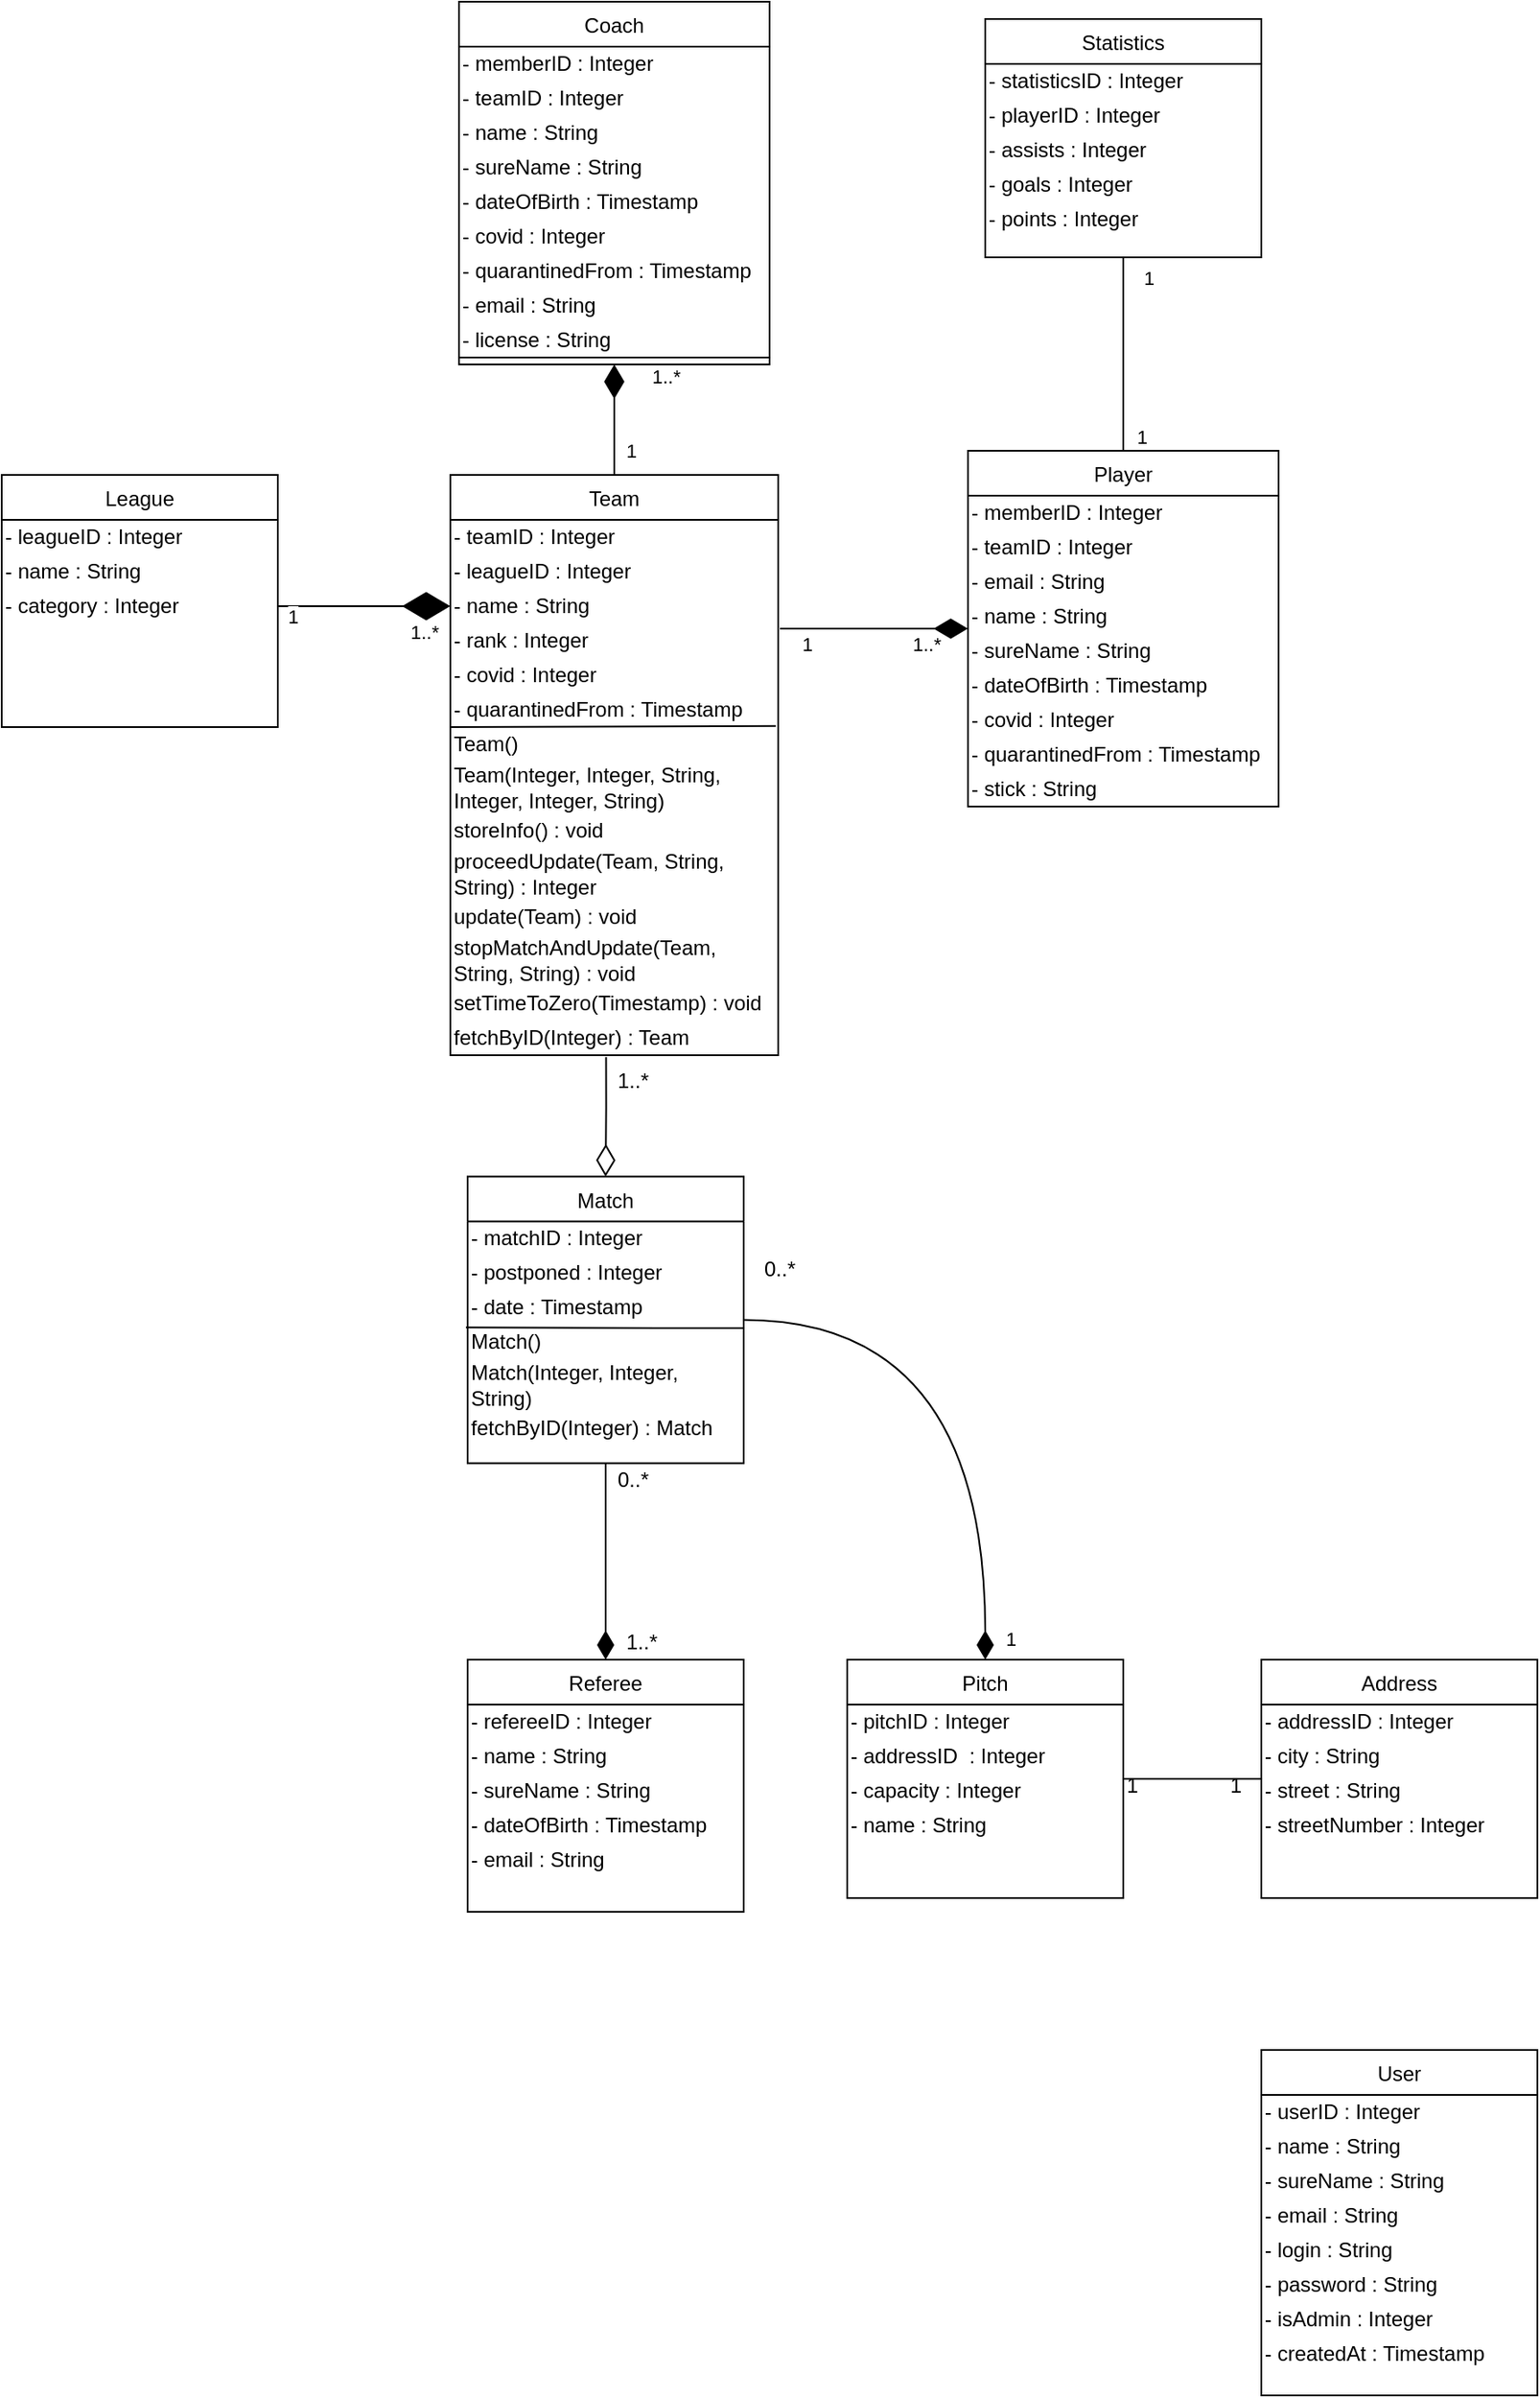 <mxfile version="14.0.0" type="device"><diagram id="LXEm_gDkqXIkEs_rc3Le" name="Page-1"><mxGraphModel dx="1426" dy="1963" grid="1" gridSize="10" guides="1" tooltips="1" connect="1" arrows="1" fold="1" page="1" pageScale="1" pageWidth="827" pageHeight="1169" math="0" shadow="0"><root><mxCell id="0"/><mxCell id="1" parent="0"/><mxCell id="fpQlBE-bcGSnH9Lxu8pe-1" value="" style="edgeStyle=orthogonalEdgeStyle;curved=1;orthogonalLoop=1;jettySize=auto;html=1;endArrow=none;endFill=0;startArrow=diamondThin;startFill=1;startSize=17;align=left;" edge="1" parent="1" source="fpQlBE-bcGSnH9Lxu8pe-4" target="fpQlBE-bcGSnH9Lxu8pe-34"><mxGeometry relative="1" as="geometry"/></mxCell><mxCell id="fpQlBE-bcGSnH9Lxu8pe-2" value="1" style="edgeLabel;html=1;align=left;verticalAlign=middle;resizable=0;points=[];" vertex="1" connectable="0" parent="fpQlBE-bcGSnH9Lxu8pe-1"><mxGeometry x="0.824" y="-1" relative="1" as="geometry"><mxPoint x="6" y="-8.82" as="offset"/></mxGeometry></mxCell><mxCell id="fpQlBE-bcGSnH9Lxu8pe-3" value="1..*" style="edgeLabel;html=1;align=left;verticalAlign=middle;resizable=0;points=[];" vertex="1" connectable="0" parent="fpQlBE-bcGSnH9Lxu8pe-1"><mxGeometry x="-0.779" y="-1" relative="1" as="geometry"><mxPoint x="21" as="offset"/></mxGeometry></mxCell><mxCell id="fpQlBE-bcGSnH9Lxu8pe-4" value="Coach" style="swimlane;fontStyle=0;align=center;verticalAlign=top;childLayout=stackLayout;horizontal=1;startSize=26;horizontalStack=0;resizeParent=1;resizeLast=0;collapsible=1;marginBottom=0;rounded=0;shadow=0;strokeWidth=1;" vertex="1" parent="1"><mxGeometry x="365" y="-40" width="180" height="210" as="geometry"><mxRectangle x="230" y="140" width="160" height="26" as="alternateBounds"/></mxGeometry></mxCell><mxCell id="fpQlBE-bcGSnH9Lxu8pe-5" value="- memberID : Integer" style="text;html=1;align=left;verticalAlign=middle;resizable=0;points=[];autosize=1;" vertex="1" parent="fpQlBE-bcGSnH9Lxu8pe-4"><mxGeometry y="26" width="180" height="20" as="geometry"/></mxCell><mxCell id="fpQlBE-bcGSnH9Lxu8pe-6" value="- teamID : Integer" style="text;html=1;align=left;verticalAlign=middle;resizable=0;points=[];autosize=1;" vertex="1" parent="fpQlBE-bcGSnH9Lxu8pe-4"><mxGeometry y="46" width="180" height="20" as="geometry"/></mxCell><mxCell id="fpQlBE-bcGSnH9Lxu8pe-7" value="- name : String" style="text;html=1;align=left;verticalAlign=middle;resizable=0;points=[];autosize=1;" vertex="1" parent="fpQlBE-bcGSnH9Lxu8pe-4"><mxGeometry y="66" width="180" height="20" as="geometry"/></mxCell><mxCell id="fpQlBE-bcGSnH9Lxu8pe-8" value="- sureName : String" style="text;html=1;align=left;verticalAlign=middle;resizable=0;points=[];autosize=1;" vertex="1" parent="fpQlBE-bcGSnH9Lxu8pe-4"><mxGeometry y="86" width="180" height="20" as="geometry"/></mxCell><mxCell id="fpQlBE-bcGSnH9Lxu8pe-9" value="- dateOfBirth : Timestamp" style="text;html=1;align=left;verticalAlign=middle;resizable=0;points=[];autosize=1;" vertex="1" parent="fpQlBE-bcGSnH9Lxu8pe-4"><mxGeometry y="106" width="180" height="20" as="geometry"/></mxCell><mxCell id="fpQlBE-bcGSnH9Lxu8pe-10" value="- covid : Integer" style="text;html=1;align=left;verticalAlign=middle;resizable=0;points=[];autosize=1;" vertex="1" parent="fpQlBE-bcGSnH9Lxu8pe-4"><mxGeometry y="126" width="180" height="20" as="geometry"/></mxCell><mxCell id="fpQlBE-bcGSnH9Lxu8pe-11" value="- quarantinedFrom : Timestamp" style="text;html=1;align=left;verticalAlign=middle;resizable=0;points=[];autosize=1;" vertex="1" parent="fpQlBE-bcGSnH9Lxu8pe-4"><mxGeometry y="146" width="180" height="20" as="geometry"/></mxCell><mxCell id="fpQlBE-bcGSnH9Lxu8pe-93" value="" style="endArrow=none;html=1;align=left;entryX=1;entryY=0;entryDx=0;entryDy=0;entryPerimeter=0;" edge="1" parent="fpQlBE-bcGSnH9Lxu8pe-4"><mxGeometry width="50" height="50" relative="1" as="geometry"><mxPoint y="206" as="sourcePoint"/><mxPoint x="180" y="206" as="targetPoint"/></mxGeometry></mxCell><mxCell id="fpQlBE-bcGSnH9Lxu8pe-12" value="- email : String" style="text;html=1;align=left;verticalAlign=middle;resizable=0;points=[];autosize=1;" vertex="1" parent="fpQlBE-bcGSnH9Lxu8pe-4"><mxGeometry y="166" width="180" height="20" as="geometry"/></mxCell><mxCell id="fpQlBE-bcGSnH9Lxu8pe-13" value="- license : String" style="text;html=1;align=left;verticalAlign=middle;resizable=0;points=[];autosize=1;perimeterSpacing=1;" vertex="1" parent="fpQlBE-bcGSnH9Lxu8pe-4"><mxGeometry y="186" width="180" height="20" as="geometry"/></mxCell><mxCell id="fpQlBE-bcGSnH9Lxu8pe-14" value="" style="edgeStyle=orthogonalEdgeStyle;orthogonalLoop=1;jettySize=auto;html=1;endArrow=none;endFill=0;startArrow=none;startFill=0;rounded=0;align=left;" edge="1" parent="1" source="fpQlBE-bcGSnH9Lxu8pe-17" target="fpQlBE-bcGSnH9Lxu8pe-26"><mxGeometry relative="1" as="geometry"/></mxCell><mxCell id="fpQlBE-bcGSnH9Lxu8pe-15" value="1" style="edgeLabel;html=1;align=left;verticalAlign=middle;resizable=0;points=[];" vertex="1" connectable="0" parent="fpQlBE-bcGSnH9Lxu8pe-14"><mxGeometry x="-0.85" y="2" relative="1" as="geometry"><mxPoint x="8" as="offset"/></mxGeometry></mxCell><mxCell id="fpQlBE-bcGSnH9Lxu8pe-16" value="1" style="edgeLabel;html=1;align=left;verticalAlign=middle;resizable=0;points=[];" vertex="1" connectable="0" parent="fpQlBE-bcGSnH9Lxu8pe-14"><mxGeometry x="0.883" relative="1" as="geometry"><mxPoint x="10" y="5" as="offset"/></mxGeometry></mxCell><mxCell id="fpQlBE-bcGSnH9Lxu8pe-17" value="Player" style="swimlane;fontStyle=0;align=center;verticalAlign=top;childLayout=stackLayout;horizontal=1;startSize=26;horizontalStack=0;resizeParent=1;resizeLast=0;collapsible=1;marginBottom=0;rounded=0;shadow=0;strokeWidth=1;" vertex="1" parent="1"><mxGeometry x="660" y="220" width="180" height="206" as="geometry"><mxRectangle x="130" y="380" width="160" height="26" as="alternateBounds"/></mxGeometry></mxCell><mxCell id="fpQlBE-bcGSnH9Lxu8pe-18" value="- memberID : Integer" style="text;html=1;align=left;verticalAlign=middle;resizable=0;points=[];autosize=1;" vertex="1" parent="fpQlBE-bcGSnH9Lxu8pe-17"><mxGeometry y="26" width="180" height="20" as="geometry"/></mxCell><mxCell id="fpQlBE-bcGSnH9Lxu8pe-19" value="- teamID : Integer" style="text;html=1;align=left;verticalAlign=middle;resizable=0;points=[];autosize=1;" vertex="1" parent="fpQlBE-bcGSnH9Lxu8pe-17"><mxGeometry y="46" width="180" height="20" as="geometry"/></mxCell><mxCell id="fpQlBE-bcGSnH9Lxu8pe-20" value="- email : String" style="text;html=1;align=left;verticalAlign=middle;resizable=0;points=[];autosize=1;" vertex="1" parent="fpQlBE-bcGSnH9Lxu8pe-17"><mxGeometry y="66" width="180" height="20" as="geometry"/></mxCell><mxCell id="fpQlBE-bcGSnH9Lxu8pe-24" value="- name : String" style="text;html=1;align=left;verticalAlign=middle;resizable=0;points=[];autosize=1;" vertex="1" parent="fpQlBE-bcGSnH9Lxu8pe-17"><mxGeometry y="86" width="180" height="20" as="geometry"/></mxCell><mxCell id="fpQlBE-bcGSnH9Lxu8pe-91" value="- sureName : String" style="text;html=1;align=left;verticalAlign=middle;resizable=0;points=[];autosize=1;" vertex="1" parent="fpQlBE-bcGSnH9Lxu8pe-17"><mxGeometry y="106" width="180" height="20" as="geometry"/></mxCell><mxCell id="fpQlBE-bcGSnH9Lxu8pe-23" value="- dateOfBirth : Timestamp" style="text;html=1;align=left;verticalAlign=middle;resizable=0;points=[];autosize=1;" vertex="1" parent="fpQlBE-bcGSnH9Lxu8pe-17"><mxGeometry y="126" width="180" height="20" as="geometry"/></mxCell><mxCell id="fpQlBE-bcGSnH9Lxu8pe-22" value="- covid : Integer" style="text;html=1;align=left;verticalAlign=middle;resizable=0;points=[];autosize=1;" vertex="1" parent="fpQlBE-bcGSnH9Lxu8pe-17"><mxGeometry y="146" width="180" height="20" as="geometry"/></mxCell><mxCell id="fpQlBE-bcGSnH9Lxu8pe-21" value="- quarantinedFrom : Timestamp" style="text;html=1;align=left;verticalAlign=middle;resizable=0;points=[];autosize=1;" vertex="1" parent="fpQlBE-bcGSnH9Lxu8pe-17"><mxGeometry y="166" width="180" height="20" as="geometry"/></mxCell><mxCell id="fpQlBE-bcGSnH9Lxu8pe-25" value="- stick : String" style="text;html=1;align=left;verticalAlign=middle;resizable=0;points=[];autosize=1;" vertex="1" parent="fpQlBE-bcGSnH9Lxu8pe-17"><mxGeometry y="186" width="180" height="20" as="geometry"/></mxCell><mxCell id="fpQlBE-bcGSnH9Lxu8pe-26" value="Statistics" style="swimlane;fontStyle=0;align=center;verticalAlign=top;childLayout=stackLayout;horizontal=1;startSize=26;horizontalStack=0;resizeParent=1;resizeLast=0;collapsible=1;marginBottom=0;rounded=0;shadow=0;strokeWidth=1;" vertex="1" parent="1"><mxGeometry x="670" y="-30" width="160" height="138" as="geometry"><mxRectangle x="130" y="380" width="160" height="26" as="alternateBounds"/></mxGeometry></mxCell><mxCell id="fpQlBE-bcGSnH9Lxu8pe-27" value="- statisticsID : Integer" style="text;html=1;align=left;verticalAlign=middle;resizable=0;points=[];autosize=1;" vertex="1" parent="fpQlBE-bcGSnH9Lxu8pe-26"><mxGeometry y="26" width="160" height="20" as="geometry"/></mxCell><mxCell id="fpQlBE-bcGSnH9Lxu8pe-28" value="- playerID : Integer" style="text;html=1;align=left;verticalAlign=middle;resizable=0;points=[];autosize=1;" vertex="1" parent="fpQlBE-bcGSnH9Lxu8pe-26"><mxGeometry y="46" width="160" height="20" as="geometry"/></mxCell><mxCell id="fpQlBE-bcGSnH9Lxu8pe-29" value="- assists : Integer" style="text;html=1;align=left;verticalAlign=middle;resizable=0;points=[];autosize=1;" vertex="1" parent="fpQlBE-bcGSnH9Lxu8pe-26"><mxGeometry y="66" width="160" height="20" as="geometry"/></mxCell><mxCell id="fpQlBE-bcGSnH9Lxu8pe-30" value="- goals : Integer" style="text;html=1;align=left;verticalAlign=middle;resizable=0;points=[];autosize=1;" vertex="1" parent="fpQlBE-bcGSnH9Lxu8pe-26"><mxGeometry y="86" width="160" height="20" as="geometry"/></mxCell><mxCell id="fpQlBE-bcGSnH9Lxu8pe-31" value="- points : Integer" style="text;html=1;align=left;verticalAlign=middle;resizable=0;points=[];autosize=1;" vertex="1" parent="fpQlBE-bcGSnH9Lxu8pe-26"><mxGeometry y="106" width="160" height="20" as="geometry"/></mxCell><mxCell id="fpQlBE-bcGSnH9Lxu8pe-32" value="" style="edgeStyle=orthogonalEdgeStyle;orthogonalLoop=1;jettySize=auto;html=1;endArrow=diamondThin;endFill=0;startSize=6;sourcePerimeterSpacing=0;endSize=16;startArrow=none;startFill=0;align=left;rounded=0;exitX=0.475;exitY=1.056;exitDx=0;exitDy=0;exitPerimeter=0;" edge="1" parent="1" source="fpQlBE-bcGSnH9Lxu8pe-107" target="fpQlBE-bcGSnH9Lxu8pe-44"><mxGeometry relative="1" as="geometry"/></mxCell><mxCell id="fpQlBE-bcGSnH9Lxu8pe-33" value="1..*" style="edgeLabel;html=1;align=left;verticalAlign=middle;resizable=0;points=[];" vertex="1" connectable="0" parent="fpQlBE-bcGSnH9Lxu8pe-32"><mxGeometry x="0.684" y="1" relative="1" as="geometry"><mxPoint x="9" y="24.12" as="offset"/></mxGeometry></mxCell><mxCell id="fpQlBE-bcGSnH9Lxu8pe-34" value="Team" style="swimlane;fontStyle=0;align=center;verticalAlign=top;childLayout=stackLayout;horizontal=1;startSize=26;horizontalStack=0;resizeParent=1;resizeLast=0;collapsible=1;marginBottom=0;rounded=0;shadow=0;strokeWidth=1;" vertex="1" parent="1"><mxGeometry x="360" y="234" width="190" height="336" as="geometry"><mxRectangle x="230" y="140" width="160" height="26" as="alternateBounds"/></mxGeometry></mxCell><mxCell id="fpQlBE-bcGSnH9Lxu8pe-35" value="- teamID : Integer" style="text;html=1;align=left;verticalAlign=middle;resizable=0;points=[];autosize=1;" vertex="1" parent="fpQlBE-bcGSnH9Lxu8pe-34"><mxGeometry y="26" width="190" height="20" as="geometry"/></mxCell><mxCell id="fpQlBE-bcGSnH9Lxu8pe-36" value="- leagueID : Integer" style="text;html=1;align=left;verticalAlign=middle;resizable=0;points=[];autosize=1;" vertex="1" parent="fpQlBE-bcGSnH9Lxu8pe-34"><mxGeometry y="46" width="190" height="20" as="geometry"/></mxCell><mxCell id="fpQlBE-bcGSnH9Lxu8pe-37" value="- name : String" style="text;html=1;align=left;verticalAlign=middle;resizable=0;points=[];autosize=1;" vertex="1" parent="fpQlBE-bcGSnH9Lxu8pe-34"><mxGeometry y="66" width="190" height="20" as="geometry"/></mxCell><mxCell id="fpQlBE-bcGSnH9Lxu8pe-38" value="- rank : Integer" style="text;html=1;align=left;verticalAlign=middle;resizable=0;points=[];autosize=1;" vertex="1" parent="fpQlBE-bcGSnH9Lxu8pe-34"><mxGeometry y="86" width="190" height="20" as="geometry"/></mxCell><mxCell id="fpQlBE-bcGSnH9Lxu8pe-39" value="- covid : Integer" style="text;html=1;align=left;verticalAlign=middle;resizable=0;points=[];autosize=1;" vertex="1" parent="fpQlBE-bcGSnH9Lxu8pe-34"><mxGeometry y="106" width="190" height="20" as="geometry"/></mxCell><mxCell id="fpQlBE-bcGSnH9Lxu8pe-99" value="" style="endArrow=none;html=1;align=left;entryX=0.993;entryY=-0.033;entryDx=0;entryDy=0;entryPerimeter=0;" edge="1" parent="fpQlBE-bcGSnH9Lxu8pe-34" target="fpQlBE-bcGSnH9Lxu8pe-96"><mxGeometry width="50" height="50" relative="1" as="geometry"><mxPoint y="146" as="sourcePoint"/><mxPoint x="50" y="96" as="targetPoint"/></mxGeometry></mxCell><mxCell id="fpQlBE-bcGSnH9Lxu8pe-40" value="- quarantinedFrom : Timestamp" style="text;html=1;align=left;verticalAlign=middle;resizable=0;points=[];autosize=1;" vertex="1" parent="fpQlBE-bcGSnH9Lxu8pe-34"><mxGeometry y="126" width="190" height="20" as="geometry"/></mxCell><mxCell id="fpQlBE-bcGSnH9Lxu8pe-96" value="Team()" style="text;html=1;align=left;verticalAlign=middle;resizable=0;points=[];autosize=1;" vertex="1" parent="fpQlBE-bcGSnH9Lxu8pe-34"><mxGeometry y="146" width="190" height="20" as="geometry"/></mxCell><mxCell id="fpQlBE-bcGSnH9Lxu8pe-95" value="Team(Integer, Integer, String, &lt;br&gt;Integer, Integer, String)" style="text;html=1;align=left;verticalAlign=middle;resizable=0;points=[];autosize=1;" vertex="1" parent="fpQlBE-bcGSnH9Lxu8pe-34"><mxGeometry y="166" width="190" height="30" as="geometry"/></mxCell><mxCell id="fpQlBE-bcGSnH9Lxu8pe-102" value="storeInfo() : void" style="text;html=1;align=left;verticalAlign=middle;resizable=0;points=[];autosize=1;" vertex="1" parent="fpQlBE-bcGSnH9Lxu8pe-34"><mxGeometry y="196" width="190" height="20" as="geometry"/></mxCell><mxCell id="fpQlBE-bcGSnH9Lxu8pe-103" value="proceedUpdate(Team, String, &lt;br&gt;String) : Integer" style="text;html=1;align=left;verticalAlign=middle;resizable=0;points=[];autosize=1;" vertex="1" parent="fpQlBE-bcGSnH9Lxu8pe-34"><mxGeometry y="216" width="190" height="30" as="geometry"/></mxCell><mxCell id="fpQlBE-bcGSnH9Lxu8pe-104" value="update(Team) : void" style="text;html=1;align=left;verticalAlign=middle;resizable=0;points=[];autosize=1;" vertex="1" parent="fpQlBE-bcGSnH9Lxu8pe-34"><mxGeometry y="246" width="190" height="20" as="geometry"/></mxCell><mxCell id="fpQlBE-bcGSnH9Lxu8pe-105" value="stopMatchAndUpdate(Team,&lt;br&gt;String, String) : void" style="text;html=1;align=left;verticalAlign=middle;resizable=0;points=[];autosize=1;" vertex="1" parent="fpQlBE-bcGSnH9Lxu8pe-34"><mxGeometry y="266" width="190" height="30" as="geometry"/></mxCell><mxCell id="fpQlBE-bcGSnH9Lxu8pe-106" value="setTimeToZero(Timestamp) : void" style="text;html=1;align=left;verticalAlign=middle;resizable=0;points=[];autosize=1;" vertex="1" parent="fpQlBE-bcGSnH9Lxu8pe-34"><mxGeometry y="296" width="190" height="20" as="geometry"/></mxCell><mxCell id="fpQlBE-bcGSnH9Lxu8pe-107" value="fetchByID(Integer) : Team" style="text;html=1;align=left;verticalAlign=middle;resizable=0;points=[];autosize=1;" vertex="1" parent="fpQlBE-bcGSnH9Lxu8pe-34"><mxGeometry y="316" width="190" height="20" as="geometry"/></mxCell><mxCell id="fpQlBE-bcGSnH9Lxu8pe-41" value="" style="edgeStyle=orthogonalEdgeStyle;curved=1;orthogonalLoop=1;jettySize=auto;html=1;endArrow=diamondThin;endFill=1;startSize=14;endSize=14;startArrow=none;startFill=0;align=left;" edge="1" parent="1" source="fpQlBE-bcGSnH9Lxu8pe-44" target="fpQlBE-bcGSnH9Lxu8pe-49"><mxGeometry relative="1" as="geometry"/></mxCell><mxCell id="fpQlBE-bcGSnH9Lxu8pe-42" value="1" style="edgeLabel;html=1;align=left;verticalAlign=middle;resizable=0;points=[];" vertex="1" connectable="0" parent="fpQlBE-bcGSnH9Lxu8pe-41"><mxGeometry x="0.924" y="-1" relative="1" as="geometry"><mxPoint x="10.97" as="offset"/></mxGeometry></mxCell><mxCell id="fpQlBE-bcGSnH9Lxu8pe-43" value="" style="edgeStyle=orthogonalEdgeStyle;rounded=0;orthogonalLoop=1;jettySize=auto;html=1;endArrow=diamondThin;endFill=1;endSize=14;align=left;" edge="1" parent="1" source="fpQlBE-bcGSnH9Lxu8pe-44" target="fpQlBE-bcGSnH9Lxu8pe-54"><mxGeometry relative="1" as="geometry"/></mxCell><mxCell id="fpQlBE-bcGSnH9Lxu8pe-44" value="Match" style="swimlane;fontStyle=0;align=center;verticalAlign=top;childLayout=stackLayout;horizontal=1;startSize=26;horizontalStack=0;resizeParent=1;resizeLast=0;collapsible=1;marginBottom=0;rounded=0;shadow=0;strokeWidth=1;" vertex="1" parent="1"><mxGeometry x="370" y="640.3" width="160" height="166" as="geometry"><mxRectangle x="230" y="140" width="160" height="26" as="alternateBounds"/></mxGeometry></mxCell><mxCell id="fpQlBE-bcGSnH9Lxu8pe-45" value="- matchID : Integer" style="text;html=1;align=left;verticalAlign=middle;resizable=0;points=[];autosize=1;" vertex="1" parent="fpQlBE-bcGSnH9Lxu8pe-44"><mxGeometry y="26" width="160" height="20" as="geometry"/></mxCell><mxCell id="fpQlBE-bcGSnH9Lxu8pe-46" value="- postponed : Integer" style="text;html=1;align=left;verticalAlign=middle;resizable=0;points=[];autosize=1;" vertex="1" parent="fpQlBE-bcGSnH9Lxu8pe-44"><mxGeometry y="46" width="160" height="20" as="geometry"/></mxCell><mxCell id="fpQlBE-bcGSnH9Lxu8pe-47" value="- date : Timestamp" style="text;html=1;align=left;verticalAlign=middle;resizable=0;points=[];autosize=1;" vertex="1" parent="fpQlBE-bcGSnH9Lxu8pe-44"><mxGeometry y="66" width="160" height="20" as="geometry"/></mxCell><mxCell id="fpQlBE-bcGSnH9Lxu8pe-108" value="" style="endArrow=none;html=1;align=left;exitX=-0.006;exitY=1.064;exitDx=0;exitDy=0;exitPerimeter=0;" edge="1" parent="fpQlBE-bcGSnH9Lxu8pe-44" source="fpQlBE-bcGSnH9Lxu8pe-47"><mxGeometry width="50" height="50" relative="1" as="geometry"><mxPoint x="110" y="129.7" as="sourcePoint"/><mxPoint x="160" y="87.7" as="targetPoint"/><Array as="points"><mxPoint x="130" y="87.7"/></Array></mxGeometry></mxCell><mxCell id="fpQlBE-bcGSnH9Lxu8pe-109" value="Match()" style="text;html=1;align=left;verticalAlign=middle;resizable=0;points=[];autosize=1;" vertex="1" parent="fpQlBE-bcGSnH9Lxu8pe-44"><mxGeometry y="86" width="160" height="20" as="geometry"/></mxCell><mxCell id="fpQlBE-bcGSnH9Lxu8pe-110" value="Match(Integer, Integer,&lt;br&gt;String)" style="text;html=1;align=left;verticalAlign=middle;resizable=0;points=[];autosize=1;" vertex="1" parent="fpQlBE-bcGSnH9Lxu8pe-44"><mxGeometry y="106" width="160" height="30" as="geometry"/></mxCell><mxCell id="fpQlBE-bcGSnH9Lxu8pe-111" value="fetchByID(Integer) : Match" style="text;html=1;align=left;verticalAlign=middle;resizable=0;points=[];autosize=1;" vertex="1" parent="fpQlBE-bcGSnH9Lxu8pe-44"><mxGeometry y="136" width="160" height="20" as="geometry"/></mxCell><mxCell id="fpQlBE-bcGSnH9Lxu8pe-48" value="" style="edgeStyle=orthogonalEdgeStyle;rounded=0;orthogonalLoop=1;jettySize=auto;html=1;endArrow=none;endFill=0;startArrow=none;startFill=0;align=left;" edge="1" parent="1" source="fpQlBE-bcGSnH9Lxu8pe-49" target="fpQlBE-bcGSnH9Lxu8pe-60"><mxGeometry relative="1" as="geometry"/></mxCell><mxCell id="fpQlBE-bcGSnH9Lxu8pe-49" value="Pitch" style="swimlane;fontStyle=0;align=center;verticalAlign=top;childLayout=stackLayout;horizontal=1;startSize=26;horizontalStack=0;resizeParent=1;resizeLast=0;collapsible=1;marginBottom=0;rounded=0;shadow=0;strokeWidth=1;" vertex="1" parent="1"><mxGeometry x="590" y="920" width="160" height="138" as="geometry"><mxRectangle x="230" y="140" width="160" height="26" as="alternateBounds"/></mxGeometry></mxCell><mxCell id="fpQlBE-bcGSnH9Lxu8pe-50" value="- pitchID : Integer" style="text;html=1;align=left;verticalAlign=middle;resizable=0;points=[];autosize=1;" vertex="1" parent="fpQlBE-bcGSnH9Lxu8pe-49"><mxGeometry y="26" width="160" height="20" as="geometry"/></mxCell><mxCell id="fpQlBE-bcGSnH9Lxu8pe-51" value="- addressID&amp;nbsp; : Integer" style="text;html=1;align=left;verticalAlign=middle;resizable=0;points=[];autosize=1;" vertex="1" parent="fpQlBE-bcGSnH9Lxu8pe-49"><mxGeometry y="46" width="160" height="20" as="geometry"/></mxCell><mxCell id="fpQlBE-bcGSnH9Lxu8pe-52" value="- capacity : Integer" style="text;html=1;align=left;verticalAlign=middle;resizable=0;points=[];autosize=1;" vertex="1" parent="fpQlBE-bcGSnH9Lxu8pe-49"><mxGeometry y="66" width="160" height="20" as="geometry"/></mxCell><mxCell id="fpQlBE-bcGSnH9Lxu8pe-53" value="- name : String" style="text;html=1;align=left;verticalAlign=middle;resizable=0;points=[];autosize=1;" vertex="1" parent="fpQlBE-bcGSnH9Lxu8pe-49"><mxGeometry y="86" width="160" height="20" as="geometry"/></mxCell><mxCell id="fpQlBE-bcGSnH9Lxu8pe-54" value="Referee" style="swimlane;fontStyle=0;align=center;verticalAlign=top;childLayout=stackLayout;horizontal=1;startSize=26;horizontalStack=0;resizeParent=1;resizeLast=0;collapsible=1;marginBottom=0;rounded=0;shadow=0;strokeWidth=1;" vertex="1" parent="1"><mxGeometry x="370" y="920" width="160" height="146" as="geometry"><mxRectangle x="230" y="140" width="160" height="26" as="alternateBounds"/></mxGeometry></mxCell><mxCell id="fpQlBE-bcGSnH9Lxu8pe-55" value="- refereeID : Integer" style="text;html=1;align=left;verticalAlign=middle;resizable=0;points=[];autosize=1;" vertex="1" parent="fpQlBE-bcGSnH9Lxu8pe-54"><mxGeometry y="26" width="160" height="20" as="geometry"/></mxCell><mxCell id="fpQlBE-bcGSnH9Lxu8pe-56" value="- name : String" style="text;html=1;align=left;verticalAlign=middle;resizable=0;points=[];autosize=1;" vertex="1" parent="fpQlBE-bcGSnH9Lxu8pe-54"><mxGeometry y="46" width="160" height="20" as="geometry"/></mxCell><mxCell id="fpQlBE-bcGSnH9Lxu8pe-57" value="- sureName : String" style="text;html=1;align=left;verticalAlign=middle;resizable=0;points=[];autosize=1;" vertex="1" parent="fpQlBE-bcGSnH9Lxu8pe-54"><mxGeometry y="66" width="160" height="20" as="geometry"/></mxCell><mxCell id="fpQlBE-bcGSnH9Lxu8pe-58" value="- dateOfBirth : Timestamp" style="text;html=1;align=left;verticalAlign=middle;resizable=0;points=[];autosize=1;" vertex="1" parent="fpQlBE-bcGSnH9Lxu8pe-54"><mxGeometry y="86" width="160" height="20" as="geometry"/></mxCell><mxCell id="fpQlBE-bcGSnH9Lxu8pe-59" value="- email : String" style="text;html=1;align=left;verticalAlign=middle;resizable=0;points=[];autosize=1;" vertex="1" parent="fpQlBE-bcGSnH9Lxu8pe-54"><mxGeometry y="106" width="160" height="20" as="geometry"/></mxCell><mxCell id="fpQlBE-bcGSnH9Lxu8pe-60" value="Address" style="swimlane;fontStyle=0;align=center;verticalAlign=top;childLayout=stackLayout;horizontal=1;startSize=26;horizontalStack=0;resizeParent=1;resizeLast=0;collapsible=1;marginBottom=0;rounded=0;shadow=0;strokeWidth=1;" vertex="1" parent="1"><mxGeometry x="830" y="920" width="160" height="138" as="geometry"><mxRectangle x="230" y="140" width="160" height="26" as="alternateBounds"/></mxGeometry></mxCell><mxCell id="fpQlBE-bcGSnH9Lxu8pe-61" value="- addressID : Integer" style="text;html=1;align=left;verticalAlign=middle;resizable=0;points=[];autosize=1;" vertex="1" parent="fpQlBE-bcGSnH9Lxu8pe-60"><mxGeometry y="26" width="160" height="20" as="geometry"/></mxCell><mxCell id="fpQlBE-bcGSnH9Lxu8pe-62" value="- city : String" style="text;html=1;align=left;verticalAlign=middle;resizable=0;points=[];autosize=1;" vertex="1" parent="fpQlBE-bcGSnH9Lxu8pe-60"><mxGeometry y="46" width="160" height="20" as="geometry"/></mxCell><mxCell id="fpQlBE-bcGSnH9Lxu8pe-63" value="- street : String" style="text;html=1;align=left;verticalAlign=middle;resizable=0;points=[];autosize=1;" vertex="1" parent="fpQlBE-bcGSnH9Lxu8pe-60"><mxGeometry y="66" width="160" height="20" as="geometry"/></mxCell><mxCell id="fpQlBE-bcGSnH9Lxu8pe-64" value="- streetNumber : Integer" style="text;html=1;align=left;verticalAlign=middle;resizable=0;points=[];autosize=1;" vertex="1" parent="fpQlBE-bcGSnH9Lxu8pe-60"><mxGeometry y="86" width="160" height="20" as="geometry"/></mxCell><mxCell id="fpQlBE-bcGSnH9Lxu8pe-65" value="User" style="swimlane;fontStyle=0;align=center;verticalAlign=top;childLayout=stackLayout;horizontal=1;startSize=26;horizontalStack=0;resizeParent=1;resizeLast=0;collapsible=1;marginBottom=0;rounded=0;shadow=0;strokeWidth=1;" vertex="1" parent="1"><mxGeometry x="830" y="1146" width="160" height="200" as="geometry"><mxRectangle x="230" y="140" width="160" height="26" as="alternateBounds"/></mxGeometry></mxCell><mxCell id="fpQlBE-bcGSnH9Lxu8pe-66" value="- userID : Integer" style="text;html=1;align=left;verticalAlign=middle;resizable=0;points=[];autosize=1;" vertex="1" parent="fpQlBE-bcGSnH9Lxu8pe-65"><mxGeometry y="26" width="160" height="20" as="geometry"/></mxCell><mxCell id="fpQlBE-bcGSnH9Lxu8pe-67" value="- name : String" style="text;html=1;align=left;verticalAlign=middle;resizable=0;points=[];autosize=1;" vertex="1" parent="fpQlBE-bcGSnH9Lxu8pe-65"><mxGeometry y="46" width="160" height="20" as="geometry"/></mxCell><mxCell id="fpQlBE-bcGSnH9Lxu8pe-68" value="- sureName : String" style="text;html=1;align=left;verticalAlign=middle;resizable=0;points=[];autosize=1;" vertex="1" parent="fpQlBE-bcGSnH9Lxu8pe-65"><mxGeometry y="66" width="160" height="20" as="geometry"/></mxCell><mxCell id="fpQlBE-bcGSnH9Lxu8pe-69" value="- email : String" style="text;html=1;align=left;verticalAlign=middle;resizable=0;points=[];autosize=1;" vertex="1" parent="fpQlBE-bcGSnH9Lxu8pe-65"><mxGeometry y="86" width="160" height="20" as="geometry"/></mxCell><mxCell id="fpQlBE-bcGSnH9Lxu8pe-70" value="- login : String" style="text;html=1;align=left;verticalAlign=middle;resizable=0;points=[];autosize=1;" vertex="1" parent="fpQlBE-bcGSnH9Lxu8pe-65"><mxGeometry y="106" width="160" height="20" as="geometry"/></mxCell><mxCell id="fpQlBE-bcGSnH9Lxu8pe-71" value="- password : String" style="text;html=1;align=left;verticalAlign=middle;resizable=0;points=[];autosize=1;" vertex="1" parent="fpQlBE-bcGSnH9Lxu8pe-65"><mxGeometry y="126" width="160" height="20" as="geometry"/></mxCell><mxCell id="fpQlBE-bcGSnH9Lxu8pe-72" value="- isAdmin : Integer" style="text;html=1;align=left;verticalAlign=middle;resizable=0;points=[];autosize=1;" vertex="1" parent="fpQlBE-bcGSnH9Lxu8pe-65"><mxGeometry y="146" width="160" height="20" as="geometry"/></mxCell><mxCell id="fpQlBE-bcGSnH9Lxu8pe-73" value="- createdAt : Timestamp" style="text;html=1;align=left;verticalAlign=middle;resizable=0;points=[];autosize=1;" vertex="1" parent="fpQlBE-bcGSnH9Lxu8pe-65"><mxGeometry y="166" width="160" height="20" as="geometry"/></mxCell><mxCell id="fpQlBE-bcGSnH9Lxu8pe-74" value="1..*" style="text;html=1;align=left;verticalAlign=middle;resizable=0;points=[];autosize=1;" vertex="1" parent="1"><mxGeometry x="455" y="575" width="30" height="20" as="geometry"/></mxCell><mxCell id="fpQlBE-bcGSnH9Lxu8pe-75" value="0..*" style="text;html=1;align=left;verticalAlign=middle;resizable=0;points=[];autosize=1;" vertex="1" parent="1"><mxGeometry x="540" y="684.3" width="30" height="20" as="geometry"/></mxCell><mxCell id="fpQlBE-bcGSnH9Lxu8pe-76" value="0..*" style="text;html=1;align=left;verticalAlign=middle;resizable=0;points=[];autosize=1;" vertex="1" parent="1"><mxGeometry x="455" y="806.3" width="30" height="20" as="geometry"/></mxCell><mxCell id="fpQlBE-bcGSnH9Lxu8pe-78" value="1" style="text;html=1;align=left;verticalAlign=middle;resizable=0;points=[];autosize=1;" vertex="1" parent="1"><mxGeometry x="750" y="983" width="20" height="20" as="geometry"/></mxCell><mxCell id="fpQlBE-bcGSnH9Lxu8pe-79" value="1" style="text;html=1;align=left;verticalAlign=middle;resizable=0;points=[];autosize=1;" vertex="1" parent="1"><mxGeometry x="810" y="983" width="20" height="20" as="geometry"/></mxCell><mxCell id="fpQlBE-bcGSnH9Lxu8pe-80" value="League" style="swimlane;fontStyle=0;align=center;verticalAlign=top;childLayout=stackLayout;horizontal=1;startSize=26;horizontalStack=0;resizeParent=1;resizeLast=0;collapsible=1;marginBottom=0;rounded=0;shadow=0;strokeWidth=1;" vertex="1" parent="1"><mxGeometry x="100" y="234" width="160" height="146" as="geometry"><mxRectangle x="230" y="140" width="160" height="26" as="alternateBounds"/></mxGeometry></mxCell><mxCell id="fpQlBE-bcGSnH9Lxu8pe-81" value="- leagueID : Integer" style="text;html=1;align=left;verticalAlign=middle;resizable=0;points=[];autosize=1;" vertex="1" parent="fpQlBE-bcGSnH9Lxu8pe-80"><mxGeometry y="26" width="160" height="20" as="geometry"/></mxCell><mxCell id="fpQlBE-bcGSnH9Lxu8pe-82" value="- name : String" style="text;html=1;align=left;verticalAlign=middle;resizable=0;points=[];autosize=1;" vertex="1" parent="fpQlBE-bcGSnH9Lxu8pe-80"><mxGeometry y="46" width="160" height="20" as="geometry"/></mxCell><mxCell id="fpQlBE-bcGSnH9Lxu8pe-83" value="- category : Integer" style="text;html=1;align=left;verticalAlign=middle;resizable=0;points=[];autosize=1;" vertex="1" parent="fpQlBE-bcGSnH9Lxu8pe-80"><mxGeometry y="66" width="160" height="20" as="geometry"/></mxCell><mxCell id="fpQlBE-bcGSnH9Lxu8pe-84" style="edgeStyle=orthogonalEdgeStyle;rounded=0;orthogonalLoop=1;jettySize=auto;html=1;entryX=0;entryY=0.5;entryDx=0;entryDy=0;entryPerimeter=0;endArrow=diamondThin;endFill=1;endSize=25;align=left;" edge="1" parent="1" source="fpQlBE-bcGSnH9Lxu8pe-83" target="fpQlBE-bcGSnH9Lxu8pe-37"><mxGeometry relative="1" as="geometry"><mxPoint x="320" y="404" as="targetPoint"/></mxGeometry></mxCell><mxCell id="fpQlBE-bcGSnH9Lxu8pe-85" value="1..*" style="edgeLabel;html=1;align=left;verticalAlign=middle;resizable=0;points=[];" vertex="1" connectable="0" parent="1"><mxGeometry x="470" y="220" as="geometry"><mxPoint x="-135" y="105" as="offset"/></mxGeometry></mxCell><mxCell id="fpQlBE-bcGSnH9Lxu8pe-86" value="1" style="edgeLabel;html=1;align=left;verticalAlign=middle;resizable=0;points=[];" vertex="1" connectable="0" parent="1"><mxGeometry x="455" y="260" as="geometry"><mxPoint x="-191" y="56" as="offset"/></mxGeometry></mxCell><mxCell id="fpQlBE-bcGSnH9Lxu8pe-87" value="" style="edgeStyle=orthogonalEdgeStyle;orthogonalLoop=1;jettySize=auto;html=1;endArrow=none;endFill=0;startArrow=diamondThin;startFill=1;startSize=17;rounded=0;exitX=0;exitY=0.5;exitDx=0;exitDy=0;align=left;" edge="1" parent="1" source="fpQlBE-bcGSnH9Lxu8pe-17"><mxGeometry relative="1" as="geometry"><mxPoint x="550" y="332" as="sourcePoint"/><mxPoint x="551" y="323" as="targetPoint"/><Array as="points"><mxPoint x="551" y="323"/></Array></mxGeometry></mxCell><mxCell id="fpQlBE-bcGSnH9Lxu8pe-88" value="1" style="edgeLabel;html=1;align=left;verticalAlign=middle;resizable=0;points=[];" vertex="1" connectable="0" parent="fpQlBE-bcGSnH9Lxu8pe-87"><mxGeometry x="0.824" y="-1" relative="1" as="geometry"><mxPoint x="1" y="10" as="offset"/></mxGeometry></mxCell><mxCell id="fpQlBE-bcGSnH9Lxu8pe-89" value="1..*" style="edgeLabel;html=1;align=left;verticalAlign=middle;resizable=0;points=[];" vertex="1" connectable="0" parent="fpQlBE-bcGSnH9Lxu8pe-87"><mxGeometry x="-0.779" y="-1" relative="1" as="geometry"><mxPoint x="-22" y="10" as="offset"/></mxGeometry></mxCell><mxCell id="fpQlBE-bcGSnH9Lxu8pe-77" value="1..*" style="text;html=1;align=left;verticalAlign=middle;resizable=0;points=[];autosize=1;" vertex="1" parent="1"><mxGeometry x="460" y="900" width="160" height="20" as="geometry"/></mxCell></root></mxGraphModel></diagram></mxfile>